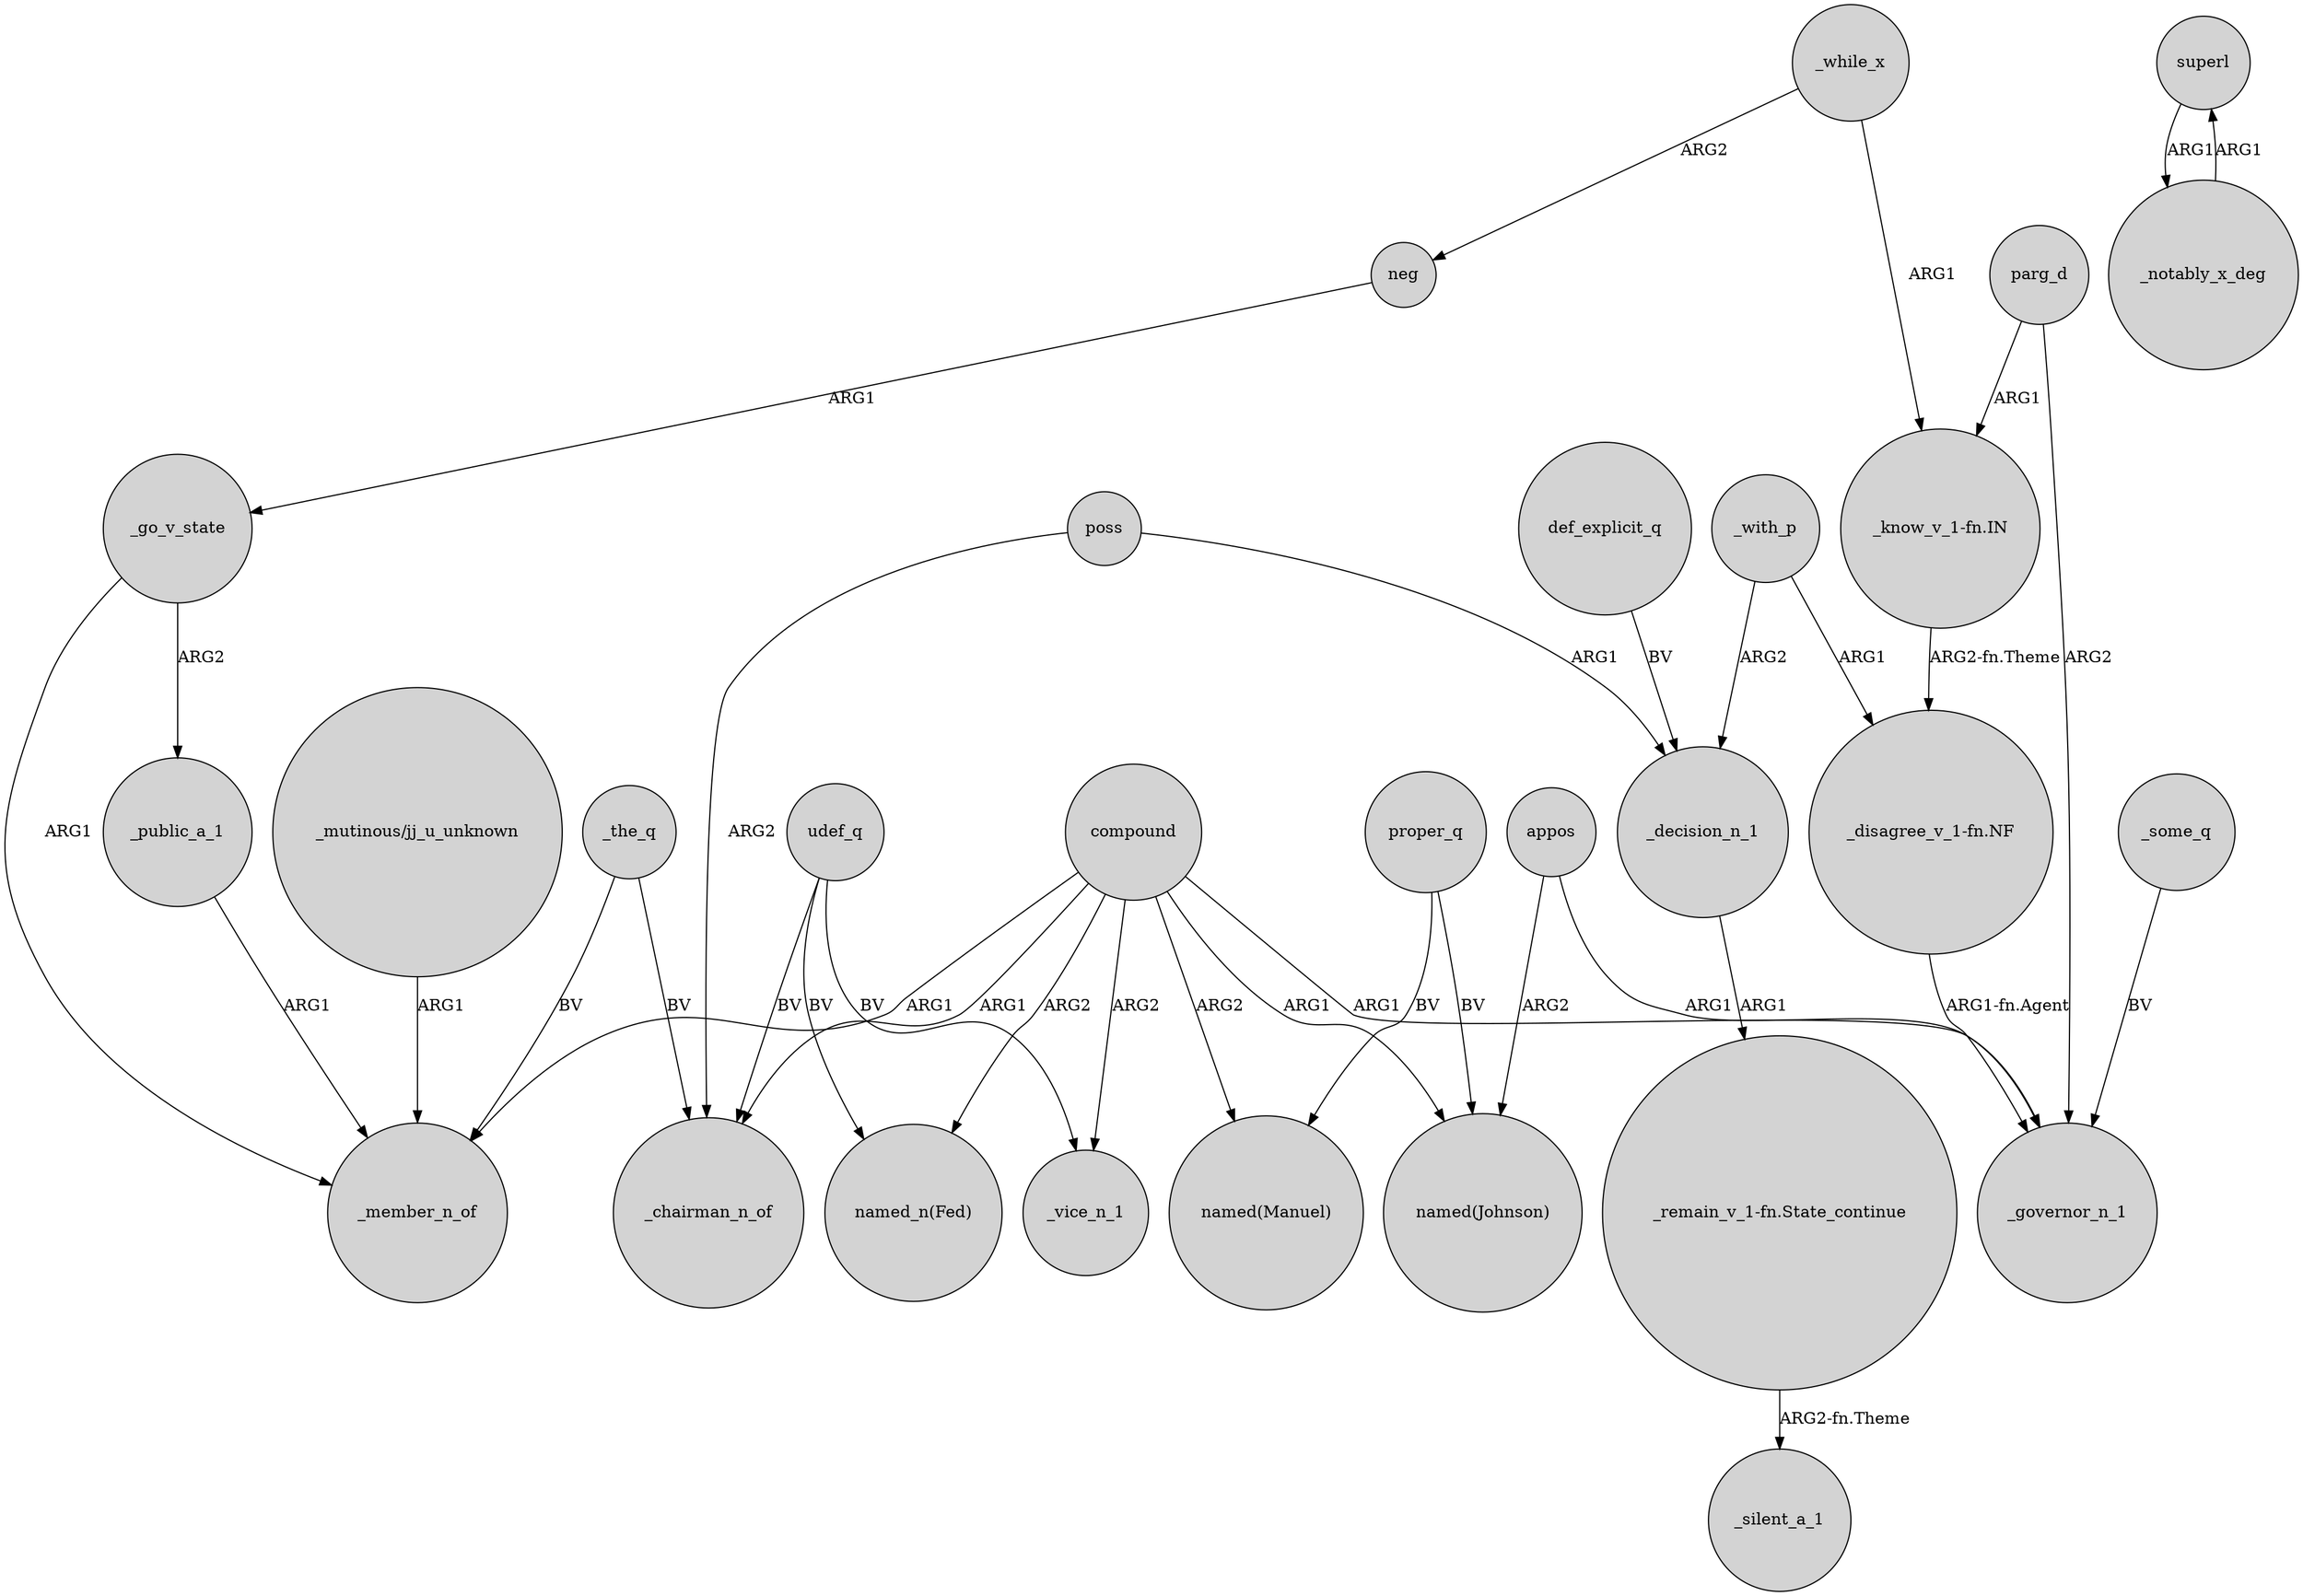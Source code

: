 digraph {
	node [shape=circle style=filled]
	compound -> _vice_n_1 [label=ARG2]
	appos -> "named(Johnson)" [label=ARG2]
	"_remain_v_1-fn.State_continue" -> _silent_a_1 [label="ARG2-fn.Theme"]
	parg_d -> "_know_v_1-fn.IN" [label=ARG1]
	proper_q -> "named(Manuel)" [label=BV]
	compound -> _chairman_n_of [label=ARG1]
	"_disagree_v_1-fn.NF" -> _governor_n_1 [label="ARG1-fn.Agent"]
	_with_p -> "_disagree_v_1-fn.NF" [label=ARG1]
	compound -> "named(Johnson)" [label=ARG1]
	"_know_v_1-fn.IN" -> "_disagree_v_1-fn.NF" [label="ARG2-fn.Theme"]
	_the_q -> _member_n_of [label=BV]
	compound -> "named_n(Fed)" [label=ARG2]
	superl -> _notably_x_deg [label=ARG1]
	_while_x -> "_know_v_1-fn.IN" [label=ARG1]
	parg_d -> _governor_n_1 [label=ARG2]
	udef_q -> _vice_n_1 [label=BV]
	udef_q -> _chairman_n_of [label=BV]
	_notably_x_deg -> superl [label=ARG1]
	_go_v_state -> _public_a_1 [label=ARG2]
	poss -> _decision_n_1 [label=ARG1]
	compound -> _governor_n_1 [label=ARG1]
	def_explicit_q -> _decision_n_1 [label=BV]
	proper_q -> "named(Johnson)" [label=BV]
	_the_q -> _chairman_n_of [label=BV]
	poss -> _chairman_n_of [label=ARG2]
	_decision_n_1 -> "_remain_v_1-fn.State_continue" [label=ARG1]
	_with_p -> _decision_n_1 [label=ARG2]
	udef_q -> "named_n(Fed)" [label=BV]
	compound -> _member_n_of [label=ARG1]
	_go_v_state -> _member_n_of [label=ARG1]
	_while_x -> neg [label=ARG2]
	compound -> "named(Manuel)" [label=ARG2]
	_public_a_1 -> _member_n_of [label=ARG1]
	_some_q -> _governor_n_1 [label=BV]
	neg -> _go_v_state [label=ARG1]
	appos -> _governor_n_1 [label=ARG1]
	"_mutinous/jj_u_unknown" -> _member_n_of [label=ARG1]
}
